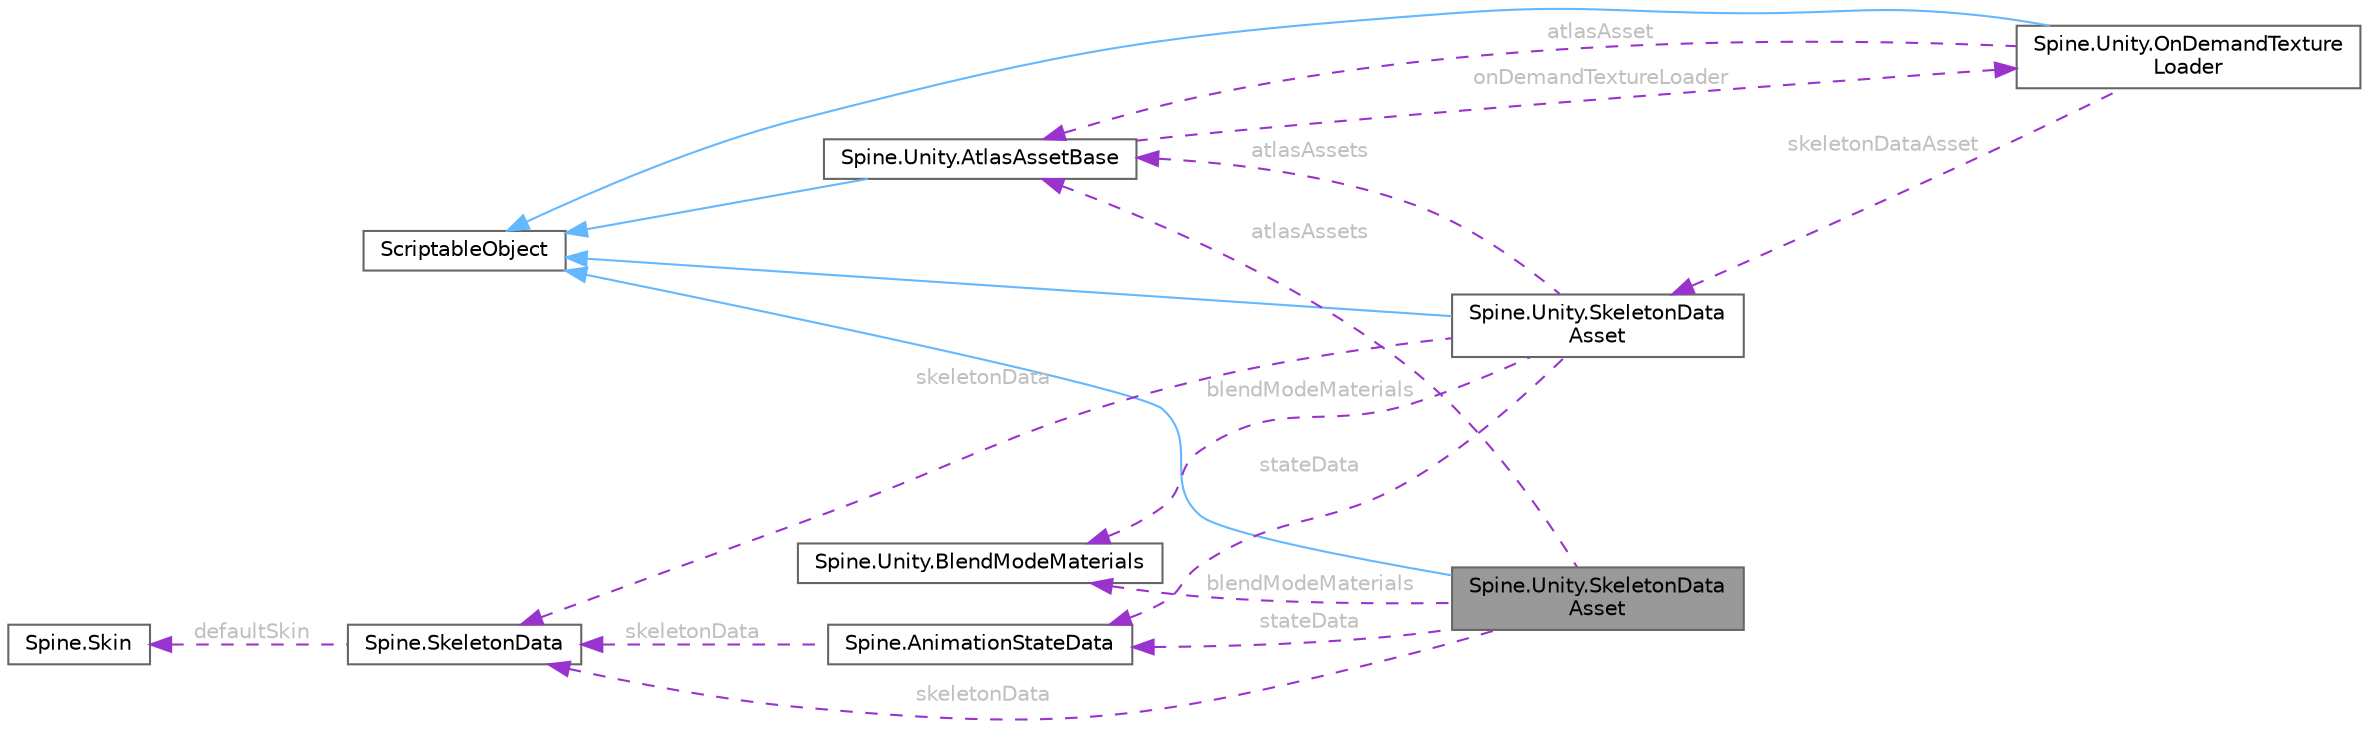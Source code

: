 digraph "Spine.Unity.SkeletonDataAsset"
{
 // LATEX_PDF_SIZE
  bgcolor="transparent";
  edge [fontname=Helvetica,fontsize=10,labelfontname=Helvetica,labelfontsize=10];
  node [fontname=Helvetica,fontsize=10,shape=box,height=0.2,width=0.4];
  rankdir="LR";
  Node1 [id="Node000001",label="Spine.Unity.SkeletonData\lAsset",height=0.2,width=0.4,color="gray40", fillcolor="grey60", style="filled", fontcolor="black",tooltip=" "];
  Node2 -> Node1 [id="edge18_Node000001_Node000002",dir="back",color="steelblue1",style="solid",tooltip=" "];
  Node2 [id="Node000002",label="ScriptableObject",height=0.2,width=0.4,color="gray40", fillcolor="white", style="filled",tooltip=" "];
  Node3 -> Node1 [id="edge19_Node000001_Node000003",dir="back",color="darkorchid3",style="dashed",tooltip=" ",label=" atlasAssets",fontcolor="grey" ];
  Node3 [id="Node000003",label="Spine.Unity.AtlasAssetBase",height=0.2,width=0.4,color="gray40", fillcolor="white", style="filled",URL="$class_spine_1_1_unity_1_1_atlas_asset_base.html",tooltip=" "];
  Node2 -> Node3 [id="edge20_Node000003_Node000002",dir="back",color="steelblue1",style="solid",tooltip=" "];
  Node4 -> Node3 [id="edge21_Node000003_Node000004",dir="back",color="darkorchid3",style="dashed",tooltip=" ",label=" onDemandTextureLoader",fontcolor="grey" ];
  Node4 [id="Node000004",label="Spine.Unity.OnDemandTexture\lLoader",height=0.2,width=0.4,color="gray40", fillcolor="white", style="filled",URL="$class_spine_1_1_unity_1_1_on_demand_texture_loader.html",tooltip=" "];
  Node2 -> Node4 [id="edge22_Node000004_Node000002",dir="back",color="steelblue1",style="solid",tooltip=" "];
  Node3 -> Node4 [id="edge23_Node000004_Node000003",dir="back",color="darkorchid3",style="dashed",tooltip=" ",label=" atlasAsset",fontcolor="grey" ];
  Node5 -> Node4 [id="edge24_Node000004_Node000005",dir="back",color="darkorchid3",style="dashed",tooltip=" ",label=" skeletonDataAsset",fontcolor="grey" ];
  Node5 [id="Node000005",label="Spine.Unity.SkeletonData\lAsset",height=0.2,width=0.4,color="gray40", fillcolor="white", style="filled",URL="$class_spine_1_1_unity_1_1_skeleton_data_asset.html",tooltip=" "];
  Node2 -> Node5 [id="edge25_Node000005_Node000002",dir="back",color="steelblue1",style="solid",tooltip=" "];
  Node3 -> Node5 [id="edge26_Node000005_Node000003",dir="back",color="darkorchid3",style="dashed",tooltip=" ",label=" atlasAssets",fontcolor="grey" ];
  Node6 -> Node5 [id="edge27_Node000005_Node000006",dir="back",color="darkorchid3",style="dashed",tooltip=" ",label=" blendModeMaterials",fontcolor="grey" ];
  Node6 [id="Node000006",label="Spine.Unity.BlendModeMaterials",height=0.2,width=0.4,color="gray40", fillcolor="white", style="filled",URL="$class_spine_1_1_unity_1_1_blend_mode_materials.html",tooltip=" "];
  Node7 -> Node5 [id="edge28_Node000005_Node000007",dir="back",color="darkorchid3",style="dashed",tooltip=" ",label=" skeletonData",fontcolor="grey" ];
  Node7 [id="Node000007",label="Spine.SkeletonData",height=0.2,width=0.4,color="gray40", fillcolor="white", style="filled",URL="$class_spine_1_1_skeleton_data.html",tooltip="Stores the setup pose and all of the stateless data for a skeleton."];
  Node8 -> Node7 [id="edge29_Node000007_Node000008",dir="back",color="darkorchid3",style="dashed",tooltip=" ",label=" defaultSkin",fontcolor="grey" ];
  Node8 [id="Node000008",label="Spine.Skin",height=0.2,width=0.4,color="gray40", fillcolor="white", style="filled",URL="$class_spine_1_1_skin.html",tooltip="Stores attachments by slot index and attachment name."];
  Node9 -> Node5 [id="edge30_Node000005_Node000009",dir="back",color="darkorchid3",style="dashed",tooltip=" ",label=" stateData",fontcolor="grey" ];
  Node9 [id="Node000009",label="Spine.AnimationStateData",height=0.2,width=0.4,color="gray40", fillcolor="white", style="filled",URL="$class_spine_1_1_animation_state_data.html",tooltip="Stores mix (crossfade) durations to be applied when AnimationState animations are changed."];
  Node7 -> Node9 [id="edge31_Node000009_Node000007",dir="back",color="darkorchid3",style="dashed",tooltip=" ",label=" skeletonData",fontcolor="grey" ];
  Node6 -> Node1 [id="edge32_Node000001_Node000006",dir="back",color="darkorchid3",style="dashed",tooltip=" ",label=" blendModeMaterials",fontcolor="grey" ];
  Node7 -> Node1 [id="edge33_Node000001_Node000007",dir="back",color="darkorchid3",style="dashed",tooltip=" ",label=" skeletonData",fontcolor="grey" ];
  Node9 -> Node1 [id="edge34_Node000001_Node000009",dir="back",color="darkorchid3",style="dashed",tooltip=" ",label=" stateData",fontcolor="grey" ];
}
